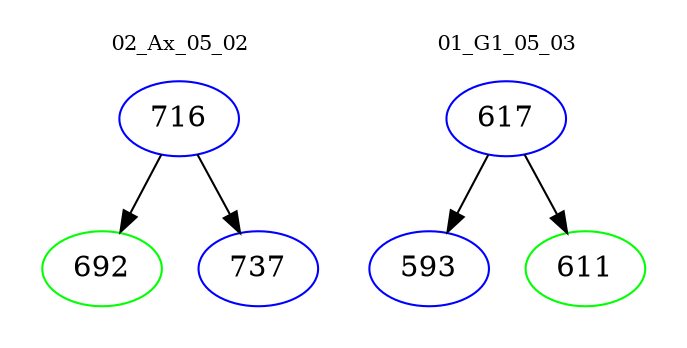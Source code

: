 digraph{
subgraph cluster_0 {
color = white
label = "02_Ax_05_02";
fontsize=10;
T0_716 [label="716", color="blue"]
T0_716 -> T0_692 [color="black"]
T0_692 [label="692", color="green"]
T0_716 -> T0_737 [color="black"]
T0_737 [label="737", color="blue"]
}
subgraph cluster_1 {
color = white
label = "01_G1_05_03";
fontsize=10;
T1_617 [label="617", color="blue"]
T1_617 -> T1_593 [color="black"]
T1_593 [label="593", color="blue"]
T1_617 -> T1_611 [color="black"]
T1_611 [label="611", color="green"]
}
}
